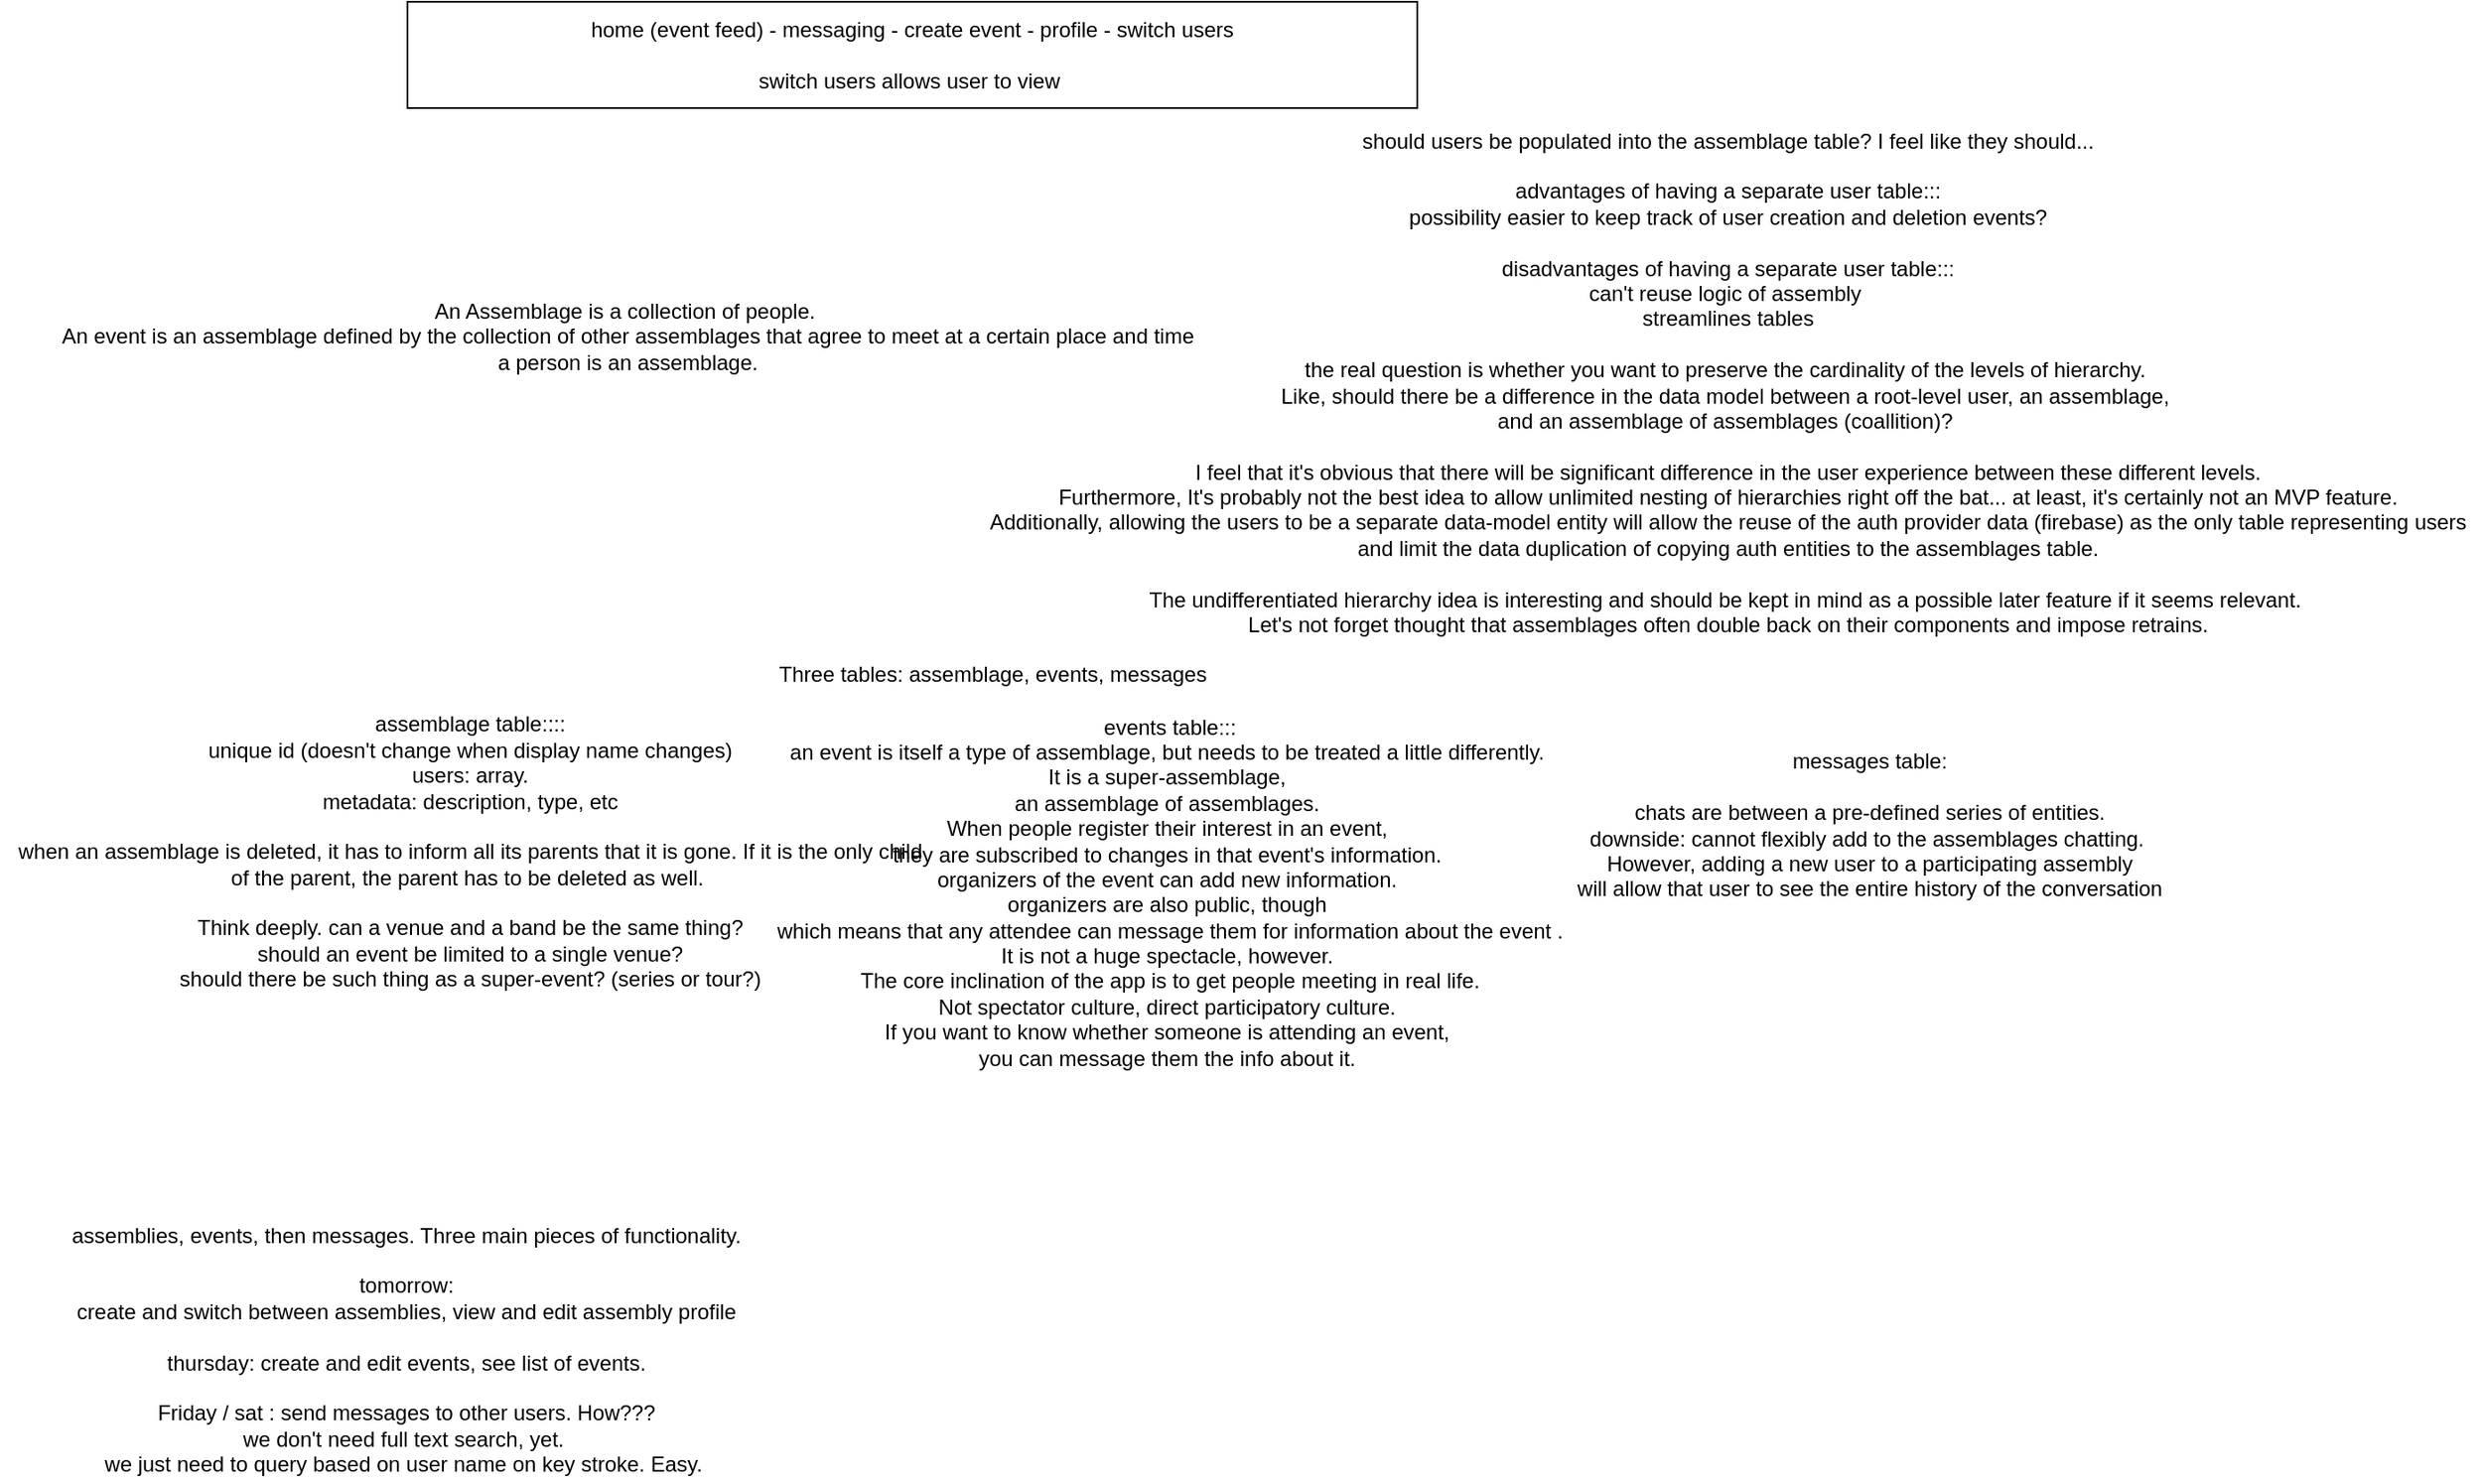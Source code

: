 <mxfile version="12.4.8" type="github">
  <diagram id="T3aL5X-1EMsDyOF4aQC-" name="Page-1">
    <mxGraphModel dx="2272" dy="759" grid="1" gridSize="10" guides="1" tooltips="1" connect="1" arrows="1" fold="1" page="1" pageScale="1" pageWidth="1100" pageHeight="850" math="0" shadow="0">
      <root>
        <mxCell id="0"/>
        <mxCell id="1" parent="0"/>
        <mxCell id="gHFnzDRZlQcek6Eq3htk-1" value="home (event feed) - messaging - create event - profile - switch users&lt;br&gt;&lt;br&gt;switch users allows user to view&amp;nbsp;" style="rounded=0;whiteSpace=wrap;html=1;" parent="1" vertex="1">
          <mxGeometry x="150" y="230" width="570" height="60" as="geometry"/>
        </mxCell>
        <mxCell id="gHFnzDRZlQcek6Eq3htk-2" value="An Assemblage is a collection of people.&amp;nbsp;&lt;br&gt;An event is an assemblage defined by the collection of other assemblages that agree to meet at a certain place and time&lt;br&gt;a person is an assemblage." style="text;html=1;align=center;verticalAlign=middle;resizable=0;points=[];autosize=1;" parent="1" vertex="1">
          <mxGeometry x="-51" y="394" width="650" height="50" as="geometry"/>
        </mxCell>
        <mxCell id="gHFnzDRZlQcek6Eq3htk-3" value="assemblage table::::&lt;br&gt;unique id (doesn&#39;t change when display name changes)&lt;br&gt;users: array.&lt;br&gt;metadata: description, type, etc&lt;br&gt;&lt;br&gt;when an assemblage is deleted, it has to inform all its parents that it is gone. If it is the only child&lt;br&gt;of the parent, the parent has to be deleted as well.&amp;nbsp;&lt;br&gt;&lt;br&gt;Think deeply. can a venue and a band be the same thing?&lt;br&gt;should an event be limited to a single venue?&lt;br&gt;should there be such thing as a super-event? (series or tour?)" style="text;html=1;align=center;verticalAlign=middle;resizable=0;points=[];autosize=1;" parent="1" vertex="1">
          <mxGeometry x="-80" y="630" width="530" height="160" as="geometry"/>
        </mxCell>
        <mxCell id="gHFnzDRZlQcek6Eq3htk-5" value="events table:::&lt;br&gt;an event is itself a type of assemblage, but needs to be treated a little differently.&amp;nbsp;&lt;br&gt;It is a super-assemblage,&amp;nbsp;&lt;br&gt;an assemblage of assemblages.&amp;nbsp;&lt;br&gt;When people register their interest in an event,&amp;nbsp;&lt;br&gt;they are subscribed to changes in that event&#39;s information.&amp;nbsp;&lt;br&gt;organizers of the event can add new information.&amp;nbsp;&lt;br&gt;organizers are also public, though&amp;nbsp;&lt;br&gt;which means that any attendee can message them for information about the event .&lt;br&gt;It is not a huge spectacle, however.&amp;nbsp;&lt;br&gt;The core inclination of the app is to get people meeting in real life.&lt;br&gt;Not spectator culture, direct participatory culture.&amp;nbsp;&lt;br&gt;If you want to know whether someone is attending an event,&amp;nbsp;&lt;br&gt;you can message them the info about it.&amp;nbsp;&lt;br&gt;&lt;br&gt;" style="text;html=1;align=center;verticalAlign=middle;resizable=0;points=[];autosize=1;" parent="1" vertex="1">
          <mxGeometry x="350" y="630" width="460" height="220" as="geometry"/>
        </mxCell>
        <mxCell id="gHFnzDRZlQcek6Eq3htk-6" value="should users be populated into the assemblage table? I feel like they should...&lt;br&gt;&lt;br&gt;advantages of having a separate user table:::&lt;br&gt;possibility easier to keep track of user creation and deletion events?&lt;br&gt;&lt;br&gt;disadvantages of having a separate user table:::&lt;br&gt;can&#39;t reuse logic of assembly&amp;nbsp;&lt;br&gt;streamlines tables&lt;br&gt;&lt;br&gt;the real question is whether you want to preserve the cardinality of the levels of hierarchy.&amp;nbsp;&lt;br&gt;Like, should there be a difference in the data model between a root-level user, an assemblage,&amp;nbsp;&lt;br&gt;and an assemblage of assemblages (coallition)?&amp;nbsp;&lt;br&gt;&lt;br&gt;I feel that it&#39;s obvious that there will be significant difference in the user experience between these different levels.&lt;br&gt;Furthermore, It&#39;s probably not the best idea to allow unlimited nesting of hierarchies right off the bat... at least, it&#39;s certainly not an MVP feature.&lt;br&gt;Additionally, allowing the users to be a separate data-model entity will allow the reuse of the auth provider data (firebase) as the only table representing users&lt;br&gt;and limit the data duplication of copying auth entities to the assemblages table. &lt;br&gt;&lt;br&gt;The undifferentiated hierarchy idea is interesting and should be kept in mind as a possible later feature if it seems relevant.&amp;nbsp;&lt;br&gt;Let&#39;s not forget thought that assemblages often double back on their components and impose retrains." style="text;html=1;align=center;verticalAlign=middle;resizable=0;points=[];autosize=1;" parent="1" vertex="1">
          <mxGeometry x="470" y="300" width="850" height="290" as="geometry"/>
        </mxCell>
        <mxCell id="gHFnzDRZlQcek6Eq3htk-7" value="Three tables: assemblage, events, messages" style="text;html=1;align=center;verticalAlign=middle;resizable=0;points=[];autosize=1;" parent="1" vertex="1">
          <mxGeometry x="350" y="600" width="260" height="20" as="geometry"/>
        </mxCell>
        <mxCell id="gHFnzDRZlQcek6Eq3htk-8" value="messages table:&lt;br&gt;&lt;br&gt;chats are between a pre-defined series of entities.&lt;br&gt;downside: cannot flexibly add to the assemblages chatting.&amp;nbsp;&lt;br&gt;However, adding a new user to a participating assembly&lt;br&gt;will allow that user to see the entire history of the conversation" style="text;html=1;align=center;verticalAlign=middle;resizable=0;points=[];autosize=1;" parent="1" vertex="1">
          <mxGeometry x="800" y="650" width="350" height="90" as="geometry"/>
        </mxCell>
        <mxCell id="58gmecP8zFCgHmUxJLat-1" value="assemblies, events, then messages. Three main pieces of functionality.&lt;br&gt;&lt;br&gt;tomorrow:&lt;br&gt;create and switch between assemblies, view and edit assembly profile&lt;br&gt;&lt;br&gt;thursday: create and edit events, see list of events.&lt;br&gt;&lt;br&gt;Friday / sat : send messages to other users. How???&lt;br&gt;we don&#39;t need full text search, yet.&amp;nbsp;&lt;br&gt;we just need to query based on user name on key stroke. Easy.&amp;nbsp;" style="text;html=1;align=center;verticalAlign=middle;resizable=0;points=[];autosize=1;" vertex="1" parent="1">
          <mxGeometry x="-46" y="916" width="390" height="150" as="geometry"/>
        </mxCell>
      </root>
    </mxGraphModel>
  </diagram>
</mxfile>
